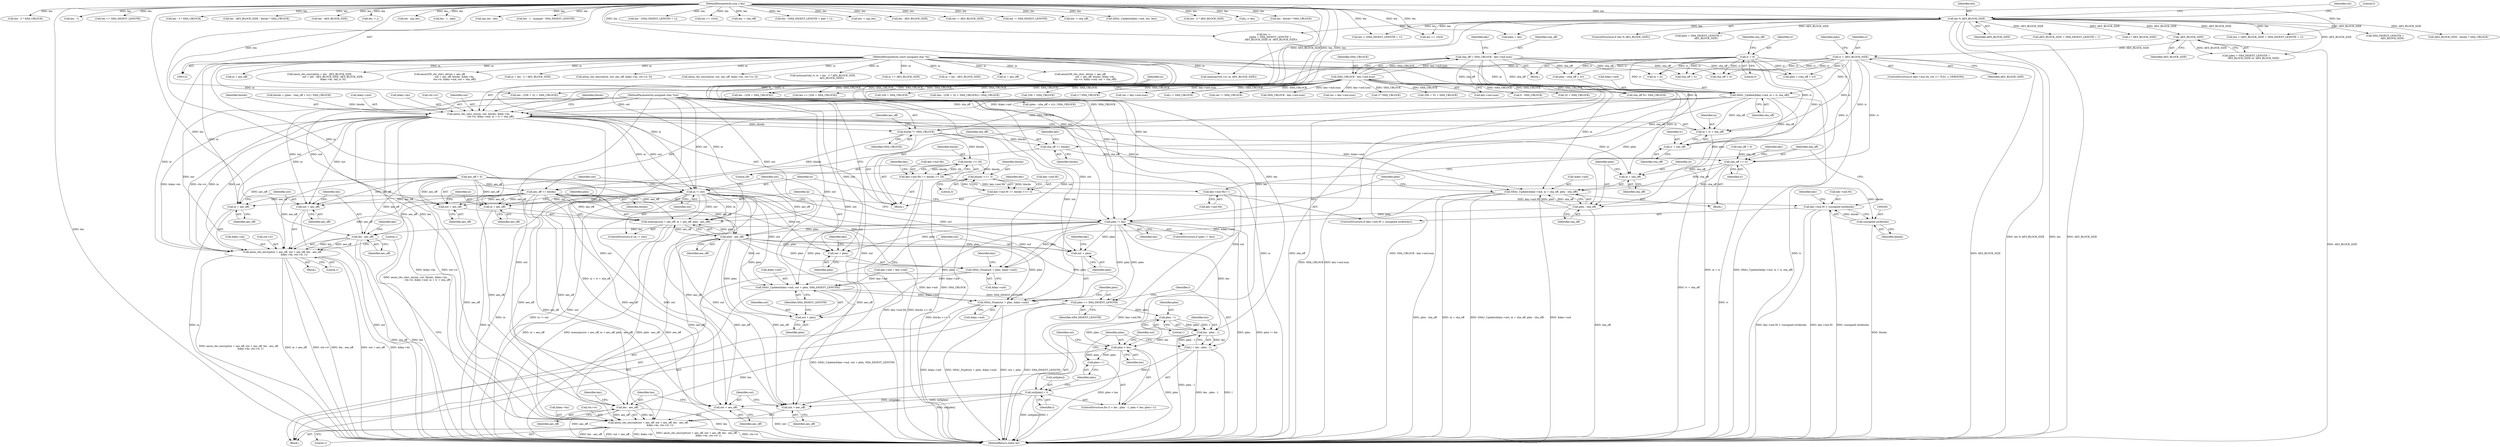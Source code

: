 digraph "0_openssl_68595c0c2886e7942a14f98c17a55a88afb6c292@API" {
"1000228" [label="(Call,SHA1_Update(&key->md, in + iv, sha_off))"];
"1000125" [label="(MethodParameterIn,const unsigned char *in)"];
"1000141" [label="(Call,iv = 0)"];
"1000208" [label="(Call,iv = AES_BLOCK_SIZE)"];
"1000195" [label="(Call,-AES_BLOCK_SIZE)"];
"1000168" [label="(Call,len % AES_BLOCK_SIZE)"];
"1000126" [label="(MethodParameterIn,size_t len)"];
"1000153" [label="(Call,sha_off = SHA_CBLOCK - key->md.num)"];
"1000155" [label="(Call,SHA_CBLOCK - key->md.num)"];
"1000237" [label="(Call,aesni_cbc_sha1_enc(in, out, blocks, &key->ks,\n                               ctx->iv, &key->md, in + iv + sha_off))"];
"1000257" [label="(Call,blocks *= SHA_CBLOCK)"];
"1000260" [label="(Call,aes_off += blocks)"];
"1000328" [label="(Call,memcpy(out + aes_off, in + aes_off, plen - aes_off))"];
"1000329" [label="(Call,out + aes_off)"];
"1000332" [label="(Call,in + aes_off)"];
"1000335" [label="(Call,plen - aes_off)"];
"1000338" [label="(Call,SHA1_Final(out + plen, &key->md))"];
"1000353" [label="(Call,SHA1_Update(&key->md, out + plen, SHA_DIGEST_LENGTH))"];
"1000362" [label="(Call,SHA1_Final(out + plen, &key->md))"];
"1000370" [label="(Call,plen += SHA_DIGEST_LENGTH)"];
"1000378" [label="(Call,plen - 1)"];
"1000376" [label="(Call,len - plen - 1)"];
"1000374" [label="(Call,l = len - plen - 1)"];
"1000386" [label="(Call,out[plen] = l)"];
"1000391" [label="(Call,aesni_cbc_encrypt(out + aes_off, out + aes_off, len - aes_off,\n                              &key->ks, ctx->iv, 1))"];
"1000392" [label="(Call,out + aes_off)"];
"1000395" [label="(Call,out + aes_off)"];
"1000381" [label="(Call,plen < len)"];
"1000384" [label="(Call,plen++)"];
"1000398" [label="(Call,len - aes_off)"];
"1000339" [label="(Call,out + plen)"];
"1000358" [label="(Call,out + plen)"];
"1000363" [label="(Call,out + plen)"];
"1000411" [label="(Call,aesni_cbc_encrypt(in + aes_off, out + aes_off, len - aes_off,\n                              &key->ks, ctx->iv, 1))"];
"1000412" [label="(Call,in + aes_off)"];
"1000415" [label="(Call,out + aes_off)"];
"1000418" [label="(Call,len - aes_off)"];
"1000263" [label="(Call,sha_off += blocks)"];
"1000305" [label="(Call,sha_off += iv)"];
"1000308" [label="(Call,SHA1_Update(&key->md, in + sha_off, plen - sha_off))"];
"1000313" [label="(Call,in + sha_off)"];
"1000316" [label="(Call,plen - sha_off)"];
"1000320" [label="(Call,plen != len)"];
"1000272" [label="(Call,blocks >> 29)"];
"1000266" [label="(Call,key->md.Nh += blocks >> 29)"];
"1000294" [label="(Call,key->md.Nh++)"];
"1000281" [label="(Call,blocks <<= 3)"];
"1000275" [label="(Call,key->md.Nl += blocks <<= 3)"];
"1000285" [label="(Call,key->md.Nl < (unsigned int)blocks)"];
"1000291" [label="(Call,(unsigned int)blocks)"];
"1000325" [label="(Call,in != out)"];
"1000252" [label="(Call,in + iv + sha_off)"];
"1000254" [label="(Call,iv + sha_off)"];
"1001861" [label="(Call,len - 2 * SHA_CBLOCK)"];
"1001017" [label="(Call,res != SHA_CBLOCK)"];
"1000423" [label="(Identifier,key)"];
"1000263" [label="(Call,sha_off += blocks)"];
"1000274" [label="(Literal,29)"];
"1000156" [label="(Identifier,SHA_CBLOCK)"];
"1000245" [label="(Call,ctx->iv)"];
"1000272" [label="(Call,blocks >> 29)"];
"1000371" [label="(Identifier,plen)"];
"1001894" [label="(Call,in + aes_off)"];
"1000707" [label="(Call,len - (256 + 32 + SHA_CBLOCK))"];
"1000604" [label="(Call,len - 1)"];
"1000392" [label="(Call,out + aes_off)"];
"1000378" [label="(Call,plen - 1)"];
"1000393" [label="(Identifier,out)"];
"1000257" [label="(Call,blocks *= SHA_CBLOCK)"];
"1000320" [label="(Call,plen != len)"];
"1000384" [label="(Call,plen++)"];
"1000213" [label="(Call,plen > (sha_off + iv))"];
"1001520" [label="(Call,len += SHA_DIGEST_LENGTH)"];
"1000498" [label="(Call,len < (AES_BLOCK_SIZE + SHA_DIGEST_LENGTH + 1))"];
"1000360" [label="(Identifier,plen)"];
"1000266" [label="(Call,key->md.Nh += blocks >> 29)"];
"1000394" [label="(Identifier,aes_off)"];
"1000297" [label="(Identifier,key)"];
"1000830" [label="(Call,SHA_CBLOCK - key->md.num)"];
"1001851" [label="(Call,len - 3 * SHA_CBLOCK)"];
"1000192" [label="(Call,SHA_DIGEST_LENGTH +\n                   AES_BLOCK_SIZE)"];
"1000125" [label="(MethodParameterIn,const unsigned char *in)"];
"1000229" [label="(Call,&key->md)"];
"1000577" [label="(Call,aesni_cbc_encrypt(in + len - AES_BLOCK_SIZE,\n                                  out + len - AES_BLOCK_SIZE, AES_BLOCK_SIZE,\n                                  &key->ks, tail_iv, 0))"];
"1000291" [label="(Call,(unsigned int)blocks)"];
"1000143" [label="(Literal,0)"];
"1000377" [label="(Identifier,len)"];
"1000275" [label="(Call,key->md.Nl += blocks <<= 3)"];
"1000281" [label="(Call,blocks <<= 3)"];
"1000717" [label="(Call,len - AES_BLOCK_SIZE - blocks * SHA_CBLOCK)"];
"1000154" [label="(Identifier,sha_off)"];
"1000254" [label="(Call,iv + sha_off)"];
"1000196" [label="(Identifier,AES_BLOCK_SIZE)"];
"1000391" [label="(Call,aesni_cbc_encrypt(out + aes_off, out + aes_off, len - aes_off,\n                              &key->ks, ctx->iv, 1))"];
"1000390" [label="(Identifier,l)"];
"1000396" [label="(Identifier,out)"];
"1000398" [label="(Call,len - aes_off)"];
"1000239" [label="(Identifier,out)"];
"1001970" [label="(Literal,1)"];
"1000282" [label="(Identifier,blocks)"];
"1000410" [label="(Block,)"];
"1000419" [label="(Identifier,len)"];
"1000366" [label="(Call,&key->md)"];
"1000278" [label="(Identifier,key)"];
"1000172" [label="(Literal,0)"];
"1000344" [label="(Identifier,key)"];
"1001523" [label="(Call,res = key->md.num)"];
"1000327" [label="(Identifier,out)"];
"1000380" [label="(Literal,1)"];
"1001853" [label="(Call,3 * SHA_CBLOCK)"];
"1000228" [label="(Call,SHA1_Update(&key->md, in + iv, sha_off))"];
"1001893" [label="(Call,aesni256_cbc_sha1_dec(in + aes_off,\n                                      out + aes_off, blocks, &key->ks,\n                                      ctx->iv, &key->md, out + sha_off))"];
"1000306" [label="(Identifier,sha_off)"];
"1000580" [label="(Call,len - AES_BLOCK_SIZE)"];
"1000361" [label="(Identifier,SHA_DIGEST_LENGTH)"];
"1000293" [label="(Identifier,blocks)"];
"1000847" [label="(Call,len -= j)"];
"1000820" [label="(Call,len - (256 + SHA_CBLOCK))"];
"1000374" [label="(Call,l = len - plen - 1)"];
"1000382" [label="(Identifier,plen)"];
"1000340" [label="(Identifier,out)"];
"1000373" [label="(ControlStructure,for (l = len - plen - 1; plen < len; plen++))"];
"1000288" [label="(Identifier,key)"];
"1000261" [label="(Identifier,aes_off)"];
"1001561" [label="(Call,len - inp_len)"];
"1001787" [label="(Call,len - 1 - pad)"];
"1000142" [label="(Identifier,iv)"];
"1000127" [label="(Block,)"];
"1000294" [label="(Call,key->md.Nh++)"];
"1000177" [label="(Block,)"];
"1000328" [label="(Call,memcpy(out + aes_off, in + aes_off, plen - aes_off))"];
"1000376" [label="(Call,len - plen - 1)"];
"1000811" [label="(Call,len >= (256 + SHA_CBLOCK))"];
"1000719" [label="(Call,AES_BLOCK_SIZE - blocks * SHA_CBLOCK)"];
"1000286" [label="(Call,key->md.Nl)"];
"1000170" [label="(Identifier,AES_BLOCK_SIZE)"];
"1000339" [label="(Call,out + plen)"];
"1000236" [label="(Identifier,sha_off)"];
"1000660" [label="(Call,inp_len - len)"];
"1001637" [label="(Call,len - 1 - maxpad - SHA_DIGEST_LENGTH)"];
"1000418" [label="(Call,len - aes_off)"];
"1000309" [label="(Call,&key->md)"];
"1000283" [label="(Literal,3)"];
"1000167" [label="(ControlStructure,if (len % AES_BLOCK_SIZE))"];
"1000329" [label="(Call,out + aes_off)"];
"1000709" [label="(Call,256 + 32 + SHA_CBLOCK)"];
"1000364" [label="(Identifier,out)"];
"1000318" [label="(Identifier,sha_off)"];
"1000412" [label="(Call,in + aes_off)"];
"1000569" [label="(Call,in + len - 2 * AES_BLOCK_SIZE)"];
"1000149" [label="(Call,aes_off = 0)"];
"1000363" [label="(Call,out + plen)"];
"1000417" [label="(Identifier,aes_off)"];
"1000323" [label="(Block,)"];
"1000260" [label="(Call,aes_off += blocks)"];
"1000164" [label="(Identifier,key)"];
"1000411" [label="(Call,aesni_cbc_encrypt(in + aes_off, out + aes_off, len - aes_off,\n                              &key->ks, ctx->iv, 1))"];
"1000190" [label="(Call,plen + SHA_DIGEST_LENGTH +\n                   AES_BLOCK_SIZE)"];
"1000182" [label="(Call,plen = len)"];
"1000381" [label="(Call,plen < len)"];
"1000141" [label="(Call,iv = 0)"];
"1000346" [label="(Call,key->md = key->tail)"];
"1000385" [label="(Identifier,plen)"];
"1000359" [label="(Identifier,out)"];
"1000233" [label="(Call,in + iv)"];
"1000399" [label="(Identifier,len)"];
"1000284" [label="(ControlStructure,if (key->md.Nl < (unsigned int)blocks))"];
"1000375" [label="(Identifier,l)"];
"1000313" [label="(Call,in + sha_off)"];
"1000126" [label="(MethodParameterIn,size_t len)"];
"1000259" [label="(Identifier,SHA_CBLOCK)"];
"1000221" [label="(Call,plen - (sha_off + iv))"];
"1000332" [label="(Call,in + aes_off)"];
"1000237" [label="(Call,aesni_cbc_sha1_enc(in, out, blocks, &key->ks,\n                               ctx->iv, &key->md, in + iv + sha_off))"];
"1000267" [label="(Call,key->md.Nh)"];
"1000421" [label="(Call,&key->ks)"];
"1000333" [label="(Identifier,in)"];
"1000342" [label="(Call,&key->md)"];
"1000307" [label="(Identifier,iv)"];
"1000387" [label="(Call,out[plen])"];
"1001845" [label="(Call,sha_off %= SHA_CBLOCK)"];
"1001971" [label="(MethodReturn,static int)"];
"1001874" [label="(Call,aesni_cbc_encrypt(in, out, aes_off, &key->ks, ctx->iv, 0))"];
"1000240" [label="(Identifier,blocks)"];
"1000354" [label="(Call,&key->md)"];
"1000507" [label="(Call,memcpy(ctx->iv, in, AES_BLOCK_SIZE))"];
"1000157" [label="(Call,key->md.num)"];
"1000324" [label="(ControlStructure,if (in != out))"];
"1000401" [label="(Call,&key->ks)"];
"1000403" [label="(Identifier,key)"];
"1000295" [label="(Call,key->md.Nh)"];
"1000370" [label="(Call,plen += SHA_DIGEST_LENGTH)"];
"1000302" [label="(Call,sha_off = 0)"];
"1000311" [label="(Identifier,key)"];
"1000187" [label="(Call,len !=\n                 ((plen + SHA_DIGEST_LENGTH +\n                   AES_BLOCK_SIZE) & -AES_BLOCK_SIZE))"];
"1000215" [label="(Call,sha_off + iv)"];
"1000413" [label="(Identifier,in)"];
"1000609" [label="(Call,len - (SHA_DIGEST_LENGTH + 1))"];
"1000315" [label="(Identifier,sha_off)"];
"1000317" [label="(Identifier,plen)"];
"1000825" [label="(Call,0 - SHA_CBLOCK)"];
"1000711" [label="(Call,32 + SHA_CBLOCK)"];
"1000395" [label="(Call,out + aes_off)"];
"1000169" [label="(Identifier,len)"];
"1000189" [label="(Call,(plen + SHA_DIGEST_LENGTH +\n                   AES_BLOCK_SIZE) & -AES_BLOCK_SIZE)"];
"1000558" [label="(Call,len >= 1024)"];
"1000209" [label="(Identifier,iv)"];
"1000256" [label="(Identifier,sha_off)"];
"1001923" [label="(Call,len -= sha_off)"];
"1000168" [label="(Call,len % AES_BLOCK_SIZE)"];
"1000648" [label="(Call,len - (SHA_DIGEST_LENGTH + pad + 1))"];
"1000358" [label="(Call,out + plen)"];
"1000200" [label="(ControlStructure,if (key->aux.tls_ver >= TLS1_1_VERSION))"];
"1000314" [label="(Identifier,in)"];
"1000264" [label="(Identifier,sha_off)"];
"1001628" [label="(Call,len -= inp_len)"];
"1000330" [label="(Identifier,out)"];
"1000338" [label="(Call,SHA1_Final(out + plen, &key->md))"];
"1000348" [label="(Identifier,key)"];
"1000729" [label="(Call,aesni_cbc_encrypt(in, out, aes_off, &key->ks, ctx->iv, 0))"];
"1000585" [label="(Call,len - AES_BLOCK_SIZE)"];
"1000322" [label="(Identifier,len)"];
"1000567" [label="(Call,memcpy(tail_iv, in + len - 2 * AES_BLOCK_SIZE,\n                       AES_BLOCK_SIZE))"];
"1000822" [label="(Call,256 + SHA_CBLOCK)"];
"1000519" [label="(Call,len -= AES_BLOCK_SIZE)"];
"1000807" [label="(Call,len -= SHA_DIGEST_LENGTH)"];
"1000195" [label="(Call,-AES_BLOCK_SIZE)"];
"1000778" [label="(Call,len -= sha_off)"];
"1000220" [label="(Call,(plen - (sha_off + iv)) / SHA_CBLOCK)"];
"1000153" [label="(Call,sha_off = SHA_CBLOCK - key->md.num)"];
"1000218" [label="(Call,blocks = (plen - (sha_off + iv)) / SHA_CBLOCK)"];
"1000325" [label="(Call,in != out)"];
"1000223" [label="(Call,sha_off + iv)"];
"1000420" [label="(Identifier,aes_off)"];
"1000253" [label="(Identifier,in)"];
"1001962" [label="(Call,SHA1_Update(&key->md, out, len))"];
"1000513" [label="(Call,in += AES_BLOCK_SIZE)"];
"1000578" [label="(Call,in + len - AES_BLOCK_SIZE)"];
"1000524" [label="(Call,len < (SHA_DIGEST_LENGTH + 1))"];
"1000124" [label="(MethodParameterIn,unsigned char *out)"];
"1000388" [label="(Identifier,out)"];
"1000248" [label="(Call,&key->md)"];
"1000397" [label="(Identifier,aes_off)"];
"1000269" [label="(Identifier,key)"];
"1000273" [label="(Identifier,blocks)"];
"1000146" [label="(Identifier,sha_off)"];
"1000749" [label="(Call,in + aes_off)"];
"1000331" [label="(Identifier,aes_off)"];
"1000706" [label="(Call,(len - (256 + 32 + SHA_CBLOCK)) / SHA_CBLOCK)"];
"1000386" [label="(Call,out[plen] = l)"];
"1000175" [label="(Identifier,ctx)"];
"1000365" [label="(Identifier,plen)"];
"1000265" [label="(Identifier,blocks)"];
"1000326" [label="(Identifier,in)"];
"1000155" [label="(Call,SHA_CBLOCK - key->md.num)"];
"1000415" [label="(Call,out + aes_off)"];
"1000813" [label="(Call,256 + SHA_CBLOCK)"];
"1000425" [label="(Call,ctx->iv)"];
"1000416" [label="(Identifier,out)"];
"1000500" [label="(Call,AES_BLOCK_SIZE + SHA_DIGEST_LENGTH + 1)"];
"1000214" [label="(Identifier,plen)"];
"1000334" [label="(Identifier,aes_off)"];
"1001835" [label="(Call,len >= 1024)"];
"1000383" [label="(Identifier,len)"];
"1000262" [label="(Identifier,blocks)"];
"1000571" [label="(Call,len - 2 * AES_BLOCK_SIZE)"];
"1000210" [label="(Identifier,AES_BLOCK_SIZE)"];
"1001863" [label="(Call,2 * SHA_CBLOCK)"];
"1000962" [label="(Call,j < len)"];
"1000258" [label="(Identifier,blocks)"];
"1000748" [label="(Call,aesni256_cbc_sha1_dec(in + aes_off,\n                                      out + aes_off, blocks, &key->ks,\n                                      ctx->iv, &key->md, out + sha_off))"];
"1000305" [label="(Call,sha_off += iv)"];
"1000372" [label="(Identifier,SHA_DIGEST_LENGTH)"];
"1000341" [label="(Identifier,plen)"];
"1000241" [label="(Call,&key->ks)"];
"1001869" [label="(Call,len - blocks * SHA_CBLOCK)"];
"1000208" [label="(Call,iv = AES_BLOCK_SIZE)"];
"1000952" [label="(Call,res = key->md.num)"];
"1000428" [label="(Literal,1)"];
"1000238" [label="(Identifier,in)"];
"1001143" [label="(Call,i < SHA_CBLOCK)"];
"1000227" [label="(Block,)"];
"1000308" [label="(Call,SHA1_Update(&key->md, in + sha_off, plen - sha_off))"];
"1000573" [label="(Call,2 * AES_BLOCK_SIZE)"];
"1000335" [label="(Call,plen - aes_off)"];
"1000337" [label="(Identifier,aes_off)"];
"1000379" [label="(Identifier,plen)"];
"1000408" [label="(Literal,1)"];
"1000400" [label="(Identifier,aes_off)"];
"1000414" [label="(Identifier,aes_off)"];
"1000316" [label="(Call,plen - sha_off)"];
"1000321" [label="(Identifier,plen)"];
"1000252" [label="(Call,in + iv + sha_off)"];
"1000319" [label="(ControlStructure,if (plen != len))"];
"1000285" [label="(Call,key->md.Nl < (unsigned int)blocks)"];
"1000336" [label="(Identifier,plen)"];
"1000353" [label="(Call,SHA1_Update(&key->md, out + plen, SHA_DIGEST_LENGTH))"];
"1000276" [label="(Call,key->md.Nl)"];
"1000362" [label="(Call,SHA1_Final(out + plen, &key->md))"];
"1000368" [label="(Identifier,key)"];
"1000255" [label="(Identifier,iv)"];
"1000405" [label="(Call,ctx->iv)"];
"1000228" -> "1000227"  [label="AST: "];
"1000228" -> "1000236"  [label="CFG: "];
"1000229" -> "1000228"  [label="AST: "];
"1000233" -> "1000228"  [label="AST: "];
"1000236" -> "1000228"  [label="AST: "];
"1000238" -> "1000228"  [label="CFG: "];
"1000228" -> "1001971"  [label="DDG: in + iv"];
"1000228" -> "1001971"  [label="DDG: SHA1_Update(&key->md, in + iv, sha_off)"];
"1000125" -> "1000228"  [label="DDG: in"];
"1000141" -> "1000228"  [label="DDG: iv"];
"1000208" -> "1000228"  [label="DDG: iv"];
"1000153" -> "1000228"  [label="DDG: sha_off"];
"1000228" -> "1000237"  [label="DDG: &key->md"];
"1000228" -> "1000237"  [label="DDG: sha_off"];
"1000228" -> "1000252"  [label="DDG: sha_off"];
"1000228" -> "1000254"  [label="DDG: sha_off"];
"1000228" -> "1000263"  [label="DDG: sha_off"];
"1000125" -> "1000122"  [label="AST: "];
"1000125" -> "1001971"  [label="DDG: in"];
"1000125" -> "1000233"  [label="DDG: in"];
"1000125" -> "1000237"  [label="DDG: in"];
"1000125" -> "1000252"  [label="DDG: in"];
"1000125" -> "1000308"  [label="DDG: in"];
"1000125" -> "1000313"  [label="DDG: in"];
"1000125" -> "1000325"  [label="DDG: in"];
"1000125" -> "1000328"  [label="DDG: in"];
"1000125" -> "1000332"  [label="DDG: in"];
"1000125" -> "1000411"  [label="DDG: in"];
"1000125" -> "1000412"  [label="DDG: in"];
"1000125" -> "1000507"  [label="DDG: in"];
"1000125" -> "1000513"  [label="DDG: in"];
"1000125" -> "1000567"  [label="DDG: in"];
"1000125" -> "1000569"  [label="DDG: in"];
"1000125" -> "1000577"  [label="DDG: in"];
"1000125" -> "1000578"  [label="DDG: in"];
"1000125" -> "1000729"  [label="DDG: in"];
"1000125" -> "1000748"  [label="DDG: in"];
"1000125" -> "1000749"  [label="DDG: in"];
"1000125" -> "1001874"  [label="DDG: in"];
"1000125" -> "1001893"  [label="DDG: in"];
"1000125" -> "1001894"  [label="DDG: in"];
"1000141" -> "1000127"  [label="AST: "];
"1000141" -> "1000143"  [label="CFG: "];
"1000142" -> "1000141"  [label="AST: "];
"1000143" -> "1000141"  [label="AST: "];
"1000146" -> "1000141"  [label="CFG: "];
"1000141" -> "1001971"  [label="DDG: iv"];
"1000141" -> "1000213"  [label="DDG: iv"];
"1000141" -> "1000215"  [label="DDG: iv"];
"1000141" -> "1000221"  [label="DDG: iv"];
"1000141" -> "1000223"  [label="DDG: iv"];
"1000141" -> "1000233"  [label="DDG: iv"];
"1000141" -> "1000237"  [label="DDG: iv"];
"1000141" -> "1000252"  [label="DDG: iv"];
"1000141" -> "1000254"  [label="DDG: iv"];
"1000141" -> "1000305"  [label="DDG: iv"];
"1000208" -> "1000200"  [label="AST: "];
"1000208" -> "1000210"  [label="CFG: "];
"1000209" -> "1000208"  [label="AST: "];
"1000210" -> "1000208"  [label="AST: "];
"1000214" -> "1000208"  [label="CFG: "];
"1000208" -> "1001971"  [label="DDG: AES_BLOCK_SIZE"];
"1000195" -> "1000208"  [label="DDG: AES_BLOCK_SIZE"];
"1000208" -> "1000213"  [label="DDG: iv"];
"1000208" -> "1000215"  [label="DDG: iv"];
"1000208" -> "1000221"  [label="DDG: iv"];
"1000208" -> "1000223"  [label="DDG: iv"];
"1000208" -> "1000233"  [label="DDG: iv"];
"1000208" -> "1000237"  [label="DDG: iv"];
"1000208" -> "1000252"  [label="DDG: iv"];
"1000208" -> "1000254"  [label="DDG: iv"];
"1000208" -> "1000305"  [label="DDG: iv"];
"1000195" -> "1000189"  [label="AST: "];
"1000195" -> "1000196"  [label="CFG: "];
"1000196" -> "1000195"  [label="AST: "];
"1000189" -> "1000195"  [label="CFG: "];
"1000195" -> "1001971"  [label="DDG: AES_BLOCK_SIZE"];
"1000195" -> "1000189"  [label="DDG: AES_BLOCK_SIZE"];
"1000168" -> "1000195"  [label="DDG: AES_BLOCK_SIZE"];
"1000168" -> "1000167"  [label="AST: "];
"1000168" -> "1000170"  [label="CFG: "];
"1000169" -> "1000168"  [label="AST: "];
"1000170" -> "1000168"  [label="AST: "];
"1000172" -> "1000168"  [label="CFG: "];
"1000175" -> "1000168"  [label="CFG: "];
"1000168" -> "1001971"  [label="DDG: len % AES_BLOCK_SIZE"];
"1000168" -> "1001971"  [label="DDG: len"];
"1000168" -> "1001971"  [label="DDG: AES_BLOCK_SIZE"];
"1000126" -> "1000168"  [label="DDG: len"];
"1000168" -> "1000182"  [label="DDG: len"];
"1000168" -> "1000187"  [label="DDG: len"];
"1000168" -> "1000189"  [label="DDG: AES_BLOCK_SIZE"];
"1000168" -> "1000190"  [label="DDG: AES_BLOCK_SIZE"];
"1000168" -> "1000192"  [label="DDG: AES_BLOCK_SIZE"];
"1000168" -> "1000320"  [label="DDG: len"];
"1000168" -> "1000498"  [label="DDG: len"];
"1000168" -> "1000498"  [label="DDG: AES_BLOCK_SIZE"];
"1000168" -> "1000500"  [label="DDG: AES_BLOCK_SIZE"];
"1000168" -> "1000507"  [label="DDG: AES_BLOCK_SIZE"];
"1000168" -> "1000524"  [label="DDG: len"];
"1000168" -> "1000573"  [label="DDG: AES_BLOCK_SIZE"];
"1000168" -> "1000719"  [label="DDG: AES_BLOCK_SIZE"];
"1000168" -> "1001835"  [label="DDG: len"];
"1000126" -> "1000122"  [label="AST: "];
"1000126" -> "1001971"  [label="DDG: len"];
"1000126" -> "1000182"  [label="DDG: len"];
"1000126" -> "1000187"  [label="DDG: len"];
"1000126" -> "1000320"  [label="DDG: len"];
"1000126" -> "1000376"  [label="DDG: len"];
"1000126" -> "1000381"  [label="DDG: len"];
"1000126" -> "1000398"  [label="DDG: len"];
"1000126" -> "1000418"  [label="DDG: len"];
"1000126" -> "1000498"  [label="DDG: len"];
"1000126" -> "1000519"  [label="DDG: len"];
"1000126" -> "1000524"  [label="DDG: len"];
"1000126" -> "1000558"  [label="DDG: len"];
"1000126" -> "1000571"  [label="DDG: len"];
"1000126" -> "1000580"  [label="DDG: len"];
"1000126" -> "1000585"  [label="DDG: len"];
"1000126" -> "1000604"  [label="DDG: len"];
"1000126" -> "1000609"  [label="DDG: len"];
"1000126" -> "1000648"  [label="DDG: len"];
"1000126" -> "1000660"  [label="DDG: len"];
"1000126" -> "1000707"  [label="DDG: len"];
"1000126" -> "1000717"  [label="DDG: len"];
"1000126" -> "1000778"  [label="DDG: len"];
"1000126" -> "1000807"  [label="DDG: len"];
"1000126" -> "1000811"  [label="DDG: len"];
"1000126" -> "1000820"  [label="DDG: len"];
"1000126" -> "1000847"  [label="DDG: len"];
"1000126" -> "1000962"  [label="DDG: len"];
"1000126" -> "1001520"  [label="DDG: len"];
"1000126" -> "1001561"  [label="DDG: len"];
"1000126" -> "1001628"  [label="DDG: len"];
"1000126" -> "1001637"  [label="DDG: len"];
"1000126" -> "1001787"  [label="DDG: len"];
"1000126" -> "1001835"  [label="DDG: len"];
"1000126" -> "1001851"  [label="DDG: len"];
"1000126" -> "1001861"  [label="DDG: len"];
"1000126" -> "1001869"  [label="DDG: len"];
"1000126" -> "1001923"  [label="DDG: len"];
"1000126" -> "1001962"  [label="DDG: len"];
"1000153" -> "1000127"  [label="AST: "];
"1000153" -> "1000155"  [label="CFG: "];
"1000154" -> "1000153"  [label="AST: "];
"1000155" -> "1000153"  [label="AST: "];
"1000164" -> "1000153"  [label="CFG: "];
"1000153" -> "1001971"  [label="DDG: SHA_CBLOCK - key->md.num"];
"1000153" -> "1001971"  [label="DDG: sha_off"];
"1000155" -> "1000153"  [label="DDG: SHA_CBLOCK"];
"1000155" -> "1000153"  [label="DDG: key->md.num"];
"1000153" -> "1000213"  [label="DDG: sha_off"];
"1000153" -> "1000215"  [label="DDG: sha_off"];
"1000153" -> "1000221"  [label="DDG: sha_off"];
"1000153" -> "1000223"  [label="DDG: sha_off"];
"1000153" -> "1001845"  [label="DDG: sha_off"];
"1000155" -> "1000157"  [label="CFG: "];
"1000156" -> "1000155"  [label="AST: "];
"1000157" -> "1000155"  [label="AST: "];
"1000155" -> "1001971"  [label="DDG: key->md.num"];
"1000155" -> "1001971"  [label="DDG: SHA_CBLOCK"];
"1000155" -> "1000220"  [label="DDG: SHA_CBLOCK"];
"1000155" -> "1000257"  [label="DDG: SHA_CBLOCK"];
"1000155" -> "1000707"  [label="DDG: SHA_CBLOCK"];
"1000155" -> "1000709"  [label="DDG: SHA_CBLOCK"];
"1000155" -> "1000711"  [label="DDG: SHA_CBLOCK"];
"1000155" -> "1000706"  [label="DDG: SHA_CBLOCK"];
"1000155" -> "1000811"  [label="DDG: SHA_CBLOCK"];
"1000155" -> "1000813"  [label="DDG: SHA_CBLOCK"];
"1000155" -> "1000820"  [label="DDG: SHA_CBLOCK"];
"1000155" -> "1000822"  [label="DDG: SHA_CBLOCK"];
"1000155" -> "1000825"  [label="DDG: SHA_CBLOCK"];
"1000155" -> "1000830"  [label="DDG: key->md.num"];
"1000155" -> "1000952"  [label="DDG: key->md.num"];
"1000155" -> "1001017"  [label="DDG: SHA_CBLOCK"];
"1000155" -> "1001143"  [label="DDG: SHA_CBLOCK"];
"1000155" -> "1001523"  [label="DDG: key->md.num"];
"1000155" -> "1001845"  [label="DDG: SHA_CBLOCK"];
"1000155" -> "1001853"  [label="DDG: SHA_CBLOCK"];
"1000155" -> "1001863"  [label="DDG: SHA_CBLOCK"];
"1000237" -> "1000227"  [label="AST: "];
"1000237" -> "1000252"  [label="CFG: "];
"1000238" -> "1000237"  [label="AST: "];
"1000239" -> "1000237"  [label="AST: "];
"1000240" -> "1000237"  [label="AST: "];
"1000241" -> "1000237"  [label="AST: "];
"1000245" -> "1000237"  [label="AST: "];
"1000248" -> "1000237"  [label="AST: "];
"1000252" -> "1000237"  [label="AST: "];
"1000258" -> "1000237"  [label="CFG: "];
"1000237" -> "1001971"  [label="DDG: aesni_cbc_sha1_enc(in, out, blocks, &key->ks,\n                               ctx->iv, &key->md, in + iv + sha_off)"];
"1000237" -> "1001971"  [label="DDG: in + iv + sha_off"];
"1000124" -> "1000237"  [label="DDG: out"];
"1000218" -> "1000237"  [label="DDG: blocks"];
"1000237" -> "1000257"  [label="DDG: blocks"];
"1000237" -> "1000308"  [label="DDG: &key->md"];
"1000237" -> "1000308"  [label="DDG: in"];
"1000237" -> "1000313"  [label="DDG: in"];
"1000237" -> "1000325"  [label="DDG: in"];
"1000237" -> "1000325"  [label="DDG: out"];
"1000237" -> "1000391"  [label="DDG: &key->ks"];
"1000237" -> "1000391"  [label="DDG: ctx->iv"];
"1000237" -> "1000411"  [label="DDG: in"];
"1000237" -> "1000411"  [label="DDG: out"];
"1000237" -> "1000411"  [label="DDG: &key->ks"];
"1000237" -> "1000411"  [label="DDG: ctx->iv"];
"1000237" -> "1000412"  [label="DDG: in"];
"1000237" -> "1000415"  [label="DDG: out"];
"1000257" -> "1000227"  [label="AST: "];
"1000257" -> "1000259"  [label="CFG: "];
"1000258" -> "1000257"  [label="AST: "];
"1000259" -> "1000257"  [label="AST: "];
"1000261" -> "1000257"  [label="CFG: "];
"1000257" -> "1001971"  [label="DDG: SHA_CBLOCK"];
"1000220" -> "1000257"  [label="DDG: SHA_CBLOCK"];
"1000257" -> "1000260"  [label="DDG: blocks"];
"1000257" -> "1000263"  [label="DDG: blocks"];
"1000257" -> "1000272"  [label="DDG: blocks"];
"1000260" -> "1000227"  [label="AST: "];
"1000260" -> "1000262"  [label="CFG: "];
"1000261" -> "1000260"  [label="AST: "];
"1000262" -> "1000260"  [label="AST: "];
"1000264" -> "1000260"  [label="CFG: "];
"1000149" -> "1000260"  [label="DDG: aes_off"];
"1000260" -> "1000328"  [label="DDG: aes_off"];
"1000260" -> "1000329"  [label="DDG: aes_off"];
"1000260" -> "1000332"  [label="DDG: aes_off"];
"1000260" -> "1000335"  [label="DDG: aes_off"];
"1000260" -> "1000391"  [label="DDG: aes_off"];
"1000260" -> "1000392"  [label="DDG: aes_off"];
"1000260" -> "1000395"  [label="DDG: aes_off"];
"1000260" -> "1000398"  [label="DDG: aes_off"];
"1000260" -> "1000411"  [label="DDG: aes_off"];
"1000260" -> "1000412"  [label="DDG: aes_off"];
"1000260" -> "1000415"  [label="DDG: aes_off"];
"1000260" -> "1000418"  [label="DDG: aes_off"];
"1000328" -> "1000324"  [label="AST: "];
"1000328" -> "1000335"  [label="CFG: "];
"1000329" -> "1000328"  [label="AST: "];
"1000332" -> "1000328"  [label="AST: "];
"1000335" -> "1000328"  [label="AST: "];
"1000340" -> "1000328"  [label="CFG: "];
"1000328" -> "1001971"  [label="DDG: in + aes_off"];
"1000328" -> "1001971"  [label="DDG: memcpy(out + aes_off, in + aes_off, plen - aes_off)"];
"1000328" -> "1001971"  [label="DDG: plen - aes_off"];
"1000325" -> "1000328"  [label="DDG: out"];
"1000325" -> "1000328"  [label="DDG: in"];
"1000124" -> "1000328"  [label="DDG: out"];
"1000149" -> "1000328"  [label="DDG: aes_off"];
"1000335" -> "1000328"  [label="DDG: plen"];
"1000335" -> "1000328"  [label="DDG: aes_off"];
"1000329" -> "1000331"  [label="CFG: "];
"1000330" -> "1000329"  [label="AST: "];
"1000331" -> "1000329"  [label="AST: "];
"1000333" -> "1000329"  [label="CFG: "];
"1000325" -> "1000329"  [label="DDG: out"];
"1000124" -> "1000329"  [label="DDG: out"];
"1000149" -> "1000329"  [label="DDG: aes_off"];
"1000332" -> "1000334"  [label="CFG: "];
"1000333" -> "1000332"  [label="AST: "];
"1000334" -> "1000332"  [label="AST: "];
"1000336" -> "1000332"  [label="CFG: "];
"1000332" -> "1001971"  [label="DDG: in"];
"1000325" -> "1000332"  [label="DDG: in"];
"1000149" -> "1000332"  [label="DDG: aes_off"];
"1000335" -> "1000337"  [label="CFG: "];
"1000336" -> "1000335"  [label="AST: "];
"1000337" -> "1000335"  [label="AST: "];
"1000320" -> "1000335"  [label="DDG: plen"];
"1000149" -> "1000335"  [label="DDG: aes_off"];
"1000335" -> "1000338"  [label="DDG: plen"];
"1000335" -> "1000339"  [label="DDG: plen"];
"1000335" -> "1000353"  [label="DDG: plen"];
"1000335" -> "1000358"  [label="DDG: plen"];
"1000335" -> "1000362"  [label="DDG: plen"];
"1000335" -> "1000363"  [label="DDG: plen"];
"1000335" -> "1000370"  [label="DDG: plen"];
"1000335" -> "1000391"  [label="DDG: aes_off"];
"1000335" -> "1000392"  [label="DDG: aes_off"];
"1000335" -> "1000395"  [label="DDG: aes_off"];
"1000335" -> "1000398"  [label="DDG: aes_off"];
"1000338" -> "1000323"  [label="AST: "];
"1000338" -> "1000342"  [label="CFG: "];
"1000339" -> "1000338"  [label="AST: "];
"1000342" -> "1000338"  [label="AST: "];
"1000348" -> "1000338"  [label="CFG: "];
"1000325" -> "1000338"  [label="DDG: out"];
"1000124" -> "1000338"  [label="DDG: out"];
"1000320" -> "1000338"  [label="DDG: plen"];
"1000308" -> "1000338"  [label="DDG: &key->md"];
"1000338" -> "1000353"  [label="DDG: &key->md"];
"1000353" -> "1000323"  [label="AST: "];
"1000353" -> "1000361"  [label="CFG: "];
"1000354" -> "1000353"  [label="AST: "];
"1000358" -> "1000353"  [label="AST: "];
"1000361" -> "1000353"  [label="AST: "];
"1000364" -> "1000353"  [label="CFG: "];
"1000353" -> "1001971"  [label="DDG: SHA1_Update(&key->md, out + plen, SHA_DIGEST_LENGTH)"];
"1000346" -> "1000353"  [label="DDG: key->md"];
"1000124" -> "1000353"  [label="DDG: out"];
"1000325" -> "1000353"  [label="DDG: out"];
"1000320" -> "1000353"  [label="DDG: plen"];
"1000353" -> "1000362"  [label="DDG: &key->md"];
"1000353" -> "1000370"  [label="DDG: SHA_DIGEST_LENGTH"];
"1000362" -> "1000323"  [label="AST: "];
"1000362" -> "1000366"  [label="CFG: "];
"1000363" -> "1000362"  [label="AST: "];
"1000366" -> "1000362"  [label="AST: "];
"1000371" -> "1000362"  [label="CFG: "];
"1000362" -> "1001971"  [label="DDG: &key->md"];
"1000362" -> "1001971"  [label="DDG: SHA1_Final(out + plen, &key->md)"];
"1000362" -> "1001971"  [label="DDG: out + plen"];
"1000124" -> "1000362"  [label="DDG: out"];
"1000325" -> "1000362"  [label="DDG: out"];
"1000320" -> "1000362"  [label="DDG: plen"];
"1000346" -> "1000362"  [label="DDG: key->md"];
"1000370" -> "1000323"  [label="AST: "];
"1000370" -> "1000372"  [label="CFG: "];
"1000371" -> "1000370"  [label="AST: "];
"1000372" -> "1000370"  [label="AST: "];
"1000375" -> "1000370"  [label="CFG: "];
"1000370" -> "1001971"  [label="DDG: SHA_DIGEST_LENGTH"];
"1000320" -> "1000370"  [label="DDG: plen"];
"1000370" -> "1000378"  [label="DDG: plen"];
"1000378" -> "1000376"  [label="AST: "];
"1000378" -> "1000380"  [label="CFG: "];
"1000379" -> "1000378"  [label="AST: "];
"1000380" -> "1000378"  [label="AST: "];
"1000376" -> "1000378"  [label="CFG: "];
"1000378" -> "1000376"  [label="DDG: plen"];
"1000378" -> "1000376"  [label="DDG: 1"];
"1000378" -> "1000381"  [label="DDG: plen"];
"1000376" -> "1000374"  [label="AST: "];
"1000377" -> "1000376"  [label="AST: "];
"1000374" -> "1000376"  [label="CFG: "];
"1000376" -> "1001971"  [label="DDG: plen - 1"];
"1000376" -> "1000374"  [label="DDG: len"];
"1000376" -> "1000374"  [label="DDG: plen - 1"];
"1000320" -> "1000376"  [label="DDG: len"];
"1000376" -> "1000381"  [label="DDG: len"];
"1000374" -> "1000373"  [label="AST: "];
"1000375" -> "1000374"  [label="AST: "];
"1000382" -> "1000374"  [label="CFG: "];
"1000374" -> "1001971"  [label="DDG: len - plen - 1"];
"1000374" -> "1001971"  [label="DDG: l"];
"1000374" -> "1000386"  [label="DDG: l"];
"1000386" -> "1000373"  [label="AST: "];
"1000386" -> "1000390"  [label="CFG: "];
"1000387" -> "1000386"  [label="AST: "];
"1000390" -> "1000386"  [label="AST: "];
"1000385" -> "1000386"  [label="CFG: "];
"1000386" -> "1001971"  [label="DDG: out[plen]"];
"1000386" -> "1001971"  [label="DDG: l"];
"1000124" -> "1000386"  [label="DDG: out"];
"1000386" -> "1000391"  [label="DDG: out[plen]"];
"1000386" -> "1000392"  [label="DDG: out[plen]"];
"1000386" -> "1000395"  [label="DDG: out[plen]"];
"1000391" -> "1000323"  [label="AST: "];
"1000391" -> "1000408"  [label="CFG: "];
"1000392" -> "1000391"  [label="AST: "];
"1000395" -> "1000391"  [label="AST: "];
"1000398" -> "1000391"  [label="AST: "];
"1000401" -> "1000391"  [label="AST: "];
"1000405" -> "1000391"  [label="AST: "];
"1000408" -> "1000391"  [label="AST: "];
"1001970" -> "1000391"  [label="CFG: "];
"1000391" -> "1001971"  [label="DDG: ctx->iv"];
"1000391" -> "1001971"  [label="DDG: len - aes_off"];
"1000391" -> "1001971"  [label="DDG: out + aes_off"];
"1000391" -> "1001971"  [label="DDG: &key->ks"];
"1000391" -> "1001971"  [label="DDG: aesni_cbc_encrypt(out + aes_off, out + aes_off, len - aes_off,\n                              &key->ks, ctx->iv, 1)"];
"1000124" -> "1000391"  [label="DDG: out"];
"1000325" -> "1000391"  [label="DDG: out"];
"1000149" -> "1000391"  [label="DDG: aes_off"];
"1000398" -> "1000391"  [label="DDG: len"];
"1000398" -> "1000391"  [label="DDG: aes_off"];
"1000392" -> "1000394"  [label="CFG: "];
"1000393" -> "1000392"  [label="AST: "];
"1000394" -> "1000392"  [label="AST: "];
"1000396" -> "1000392"  [label="CFG: "];
"1000124" -> "1000392"  [label="DDG: out"];
"1000325" -> "1000392"  [label="DDG: out"];
"1000149" -> "1000392"  [label="DDG: aes_off"];
"1000395" -> "1000397"  [label="CFG: "];
"1000396" -> "1000395"  [label="AST: "];
"1000397" -> "1000395"  [label="AST: "];
"1000399" -> "1000395"  [label="CFG: "];
"1000395" -> "1001971"  [label="DDG: out"];
"1000124" -> "1000395"  [label="DDG: out"];
"1000325" -> "1000395"  [label="DDG: out"];
"1000149" -> "1000395"  [label="DDG: aes_off"];
"1000381" -> "1000373"  [label="AST: "];
"1000381" -> "1000383"  [label="CFG: "];
"1000382" -> "1000381"  [label="AST: "];
"1000383" -> "1000381"  [label="AST: "];
"1000388" -> "1000381"  [label="CFG: "];
"1000393" -> "1000381"  [label="CFG: "];
"1000381" -> "1001971"  [label="DDG: plen"];
"1000381" -> "1001971"  [label="DDG: plen < len"];
"1000384" -> "1000381"  [label="DDG: plen"];
"1000381" -> "1000384"  [label="DDG: plen"];
"1000381" -> "1000398"  [label="DDG: len"];
"1000384" -> "1000373"  [label="AST: "];
"1000384" -> "1000385"  [label="CFG: "];
"1000385" -> "1000384"  [label="AST: "];
"1000382" -> "1000384"  [label="CFG: "];
"1000398" -> "1000400"  [label="CFG: "];
"1000399" -> "1000398"  [label="AST: "];
"1000400" -> "1000398"  [label="AST: "];
"1000403" -> "1000398"  [label="CFG: "];
"1000398" -> "1001971"  [label="DDG: aes_off"];
"1000398" -> "1001971"  [label="DDG: len"];
"1000149" -> "1000398"  [label="DDG: aes_off"];
"1000339" -> "1000341"  [label="CFG: "];
"1000340" -> "1000339"  [label="AST: "];
"1000341" -> "1000339"  [label="AST: "];
"1000344" -> "1000339"  [label="CFG: "];
"1000325" -> "1000339"  [label="DDG: out"];
"1000124" -> "1000339"  [label="DDG: out"];
"1000320" -> "1000339"  [label="DDG: plen"];
"1000358" -> "1000360"  [label="CFG: "];
"1000359" -> "1000358"  [label="AST: "];
"1000360" -> "1000358"  [label="AST: "];
"1000361" -> "1000358"  [label="CFG: "];
"1000124" -> "1000358"  [label="DDG: out"];
"1000325" -> "1000358"  [label="DDG: out"];
"1000320" -> "1000358"  [label="DDG: plen"];
"1000363" -> "1000365"  [label="CFG: "];
"1000364" -> "1000363"  [label="AST: "];
"1000365" -> "1000363"  [label="AST: "];
"1000368" -> "1000363"  [label="CFG: "];
"1000124" -> "1000363"  [label="DDG: out"];
"1000325" -> "1000363"  [label="DDG: out"];
"1000320" -> "1000363"  [label="DDG: plen"];
"1000411" -> "1000410"  [label="AST: "];
"1000411" -> "1000428"  [label="CFG: "];
"1000412" -> "1000411"  [label="AST: "];
"1000415" -> "1000411"  [label="AST: "];
"1000418" -> "1000411"  [label="AST: "];
"1000421" -> "1000411"  [label="AST: "];
"1000425" -> "1000411"  [label="AST: "];
"1000428" -> "1000411"  [label="AST: "];
"1001970" -> "1000411"  [label="CFG: "];
"1000411" -> "1001971"  [label="DDG: aesni_cbc_encrypt(in + aes_off, out + aes_off, len - aes_off,\n                              &key->ks, ctx->iv, 1)"];
"1000411" -> "1001971"  [label="DDG: in + aes_off"];
"1000411" -> "1001971"  [label="DDG: ctx->iv"];
"1000411" -> "1001971"  [label="DDG: len - aes_off"];
"1000411" -> "1001971"  [label="DDG: out + aes_off"];
"1000411" -> "1001971"  [label="DDG: &key->ks"];
"1000149" -> "1000411"  [label="DDG: aes_off"];
"1000124" -> "1000411"  [label="DDG: out"];
"1000418" -> "1000411"  [label="DDG: len"];
"1000418" -> "1000411"  [label="DDG: aes_off"];
"1000412" -> "1000414"  [label="CFG: "];
"1000413" -> "1000412"  [label="AST: "];
"1000414" -> "1000412"  [label="AST: "];
"1000416" -> "1000412"  [label="CFG: "];
"1000412" -> "1001971"  [label="DDG: in"];
"1000149" -> "1000412"  [label="DDG: aes_off"];
"1000415" -> "1000417"  [label="CFG: "];
"1000416" -> "1000415"  [label="AST: "];
"1000417" -> "1000415"  [label="AST: "];
"1000419" -> "1000415"  [label="CFG: "];
"1000415" -> "1001971"  [label="DDG: out"];
"1000124" -> "1000415"  [label="DDG: out"];
"1000149" -> "1000415"  [label="DDG: aes_off"];
"1000418" -> "1000420"  [label="CFG: "];
"1000419" -> "1000418"  [label="AST: "];
"1000420" -> "1000418"  [label="AST: "];
"1000423" -> "1000418"  [label="CFG: "];
"1000418" -> "1001971"  [label="DDG: aes_off"];
"1000418" -> "1001971"  [label="DDG: len"];
"1000320" -> "1000418"  [label="DDG: len"];
"1000149" -> "1000418"  [label="DDG: aes_off"];
"1000263" -> "1000227"  [label="AST: "];
"1000263" -> "1000265"  [label="CFG: "];
"1000264" -> "1000263"  [label="AST: "];
"1000265" -> "1000263"  [label="AST: "];
"1000269" -> "1000263"  [label="CFG: "];
"1000263" -> "1000305"  [label="DDG: sha_off"];
"1000305" -> "1000177"  [label="AST: "];
"1000305" -> "1000307"  [label="CFG: "];
"1000306" -> "1000305"  [label="AST: "];
"1000307" -> "1000305"  [label="AST: "];
"1000311" -> "1000305"  [label="CFG: "];
"1000305" -> "1001971"  [label="DDG: iv"];
"1000302" -> "1000305"  [label="DDG: sha_off"];
"1000305" -> "1000308"  [label="DDG: sha_off"];
"1000305" -> "1000313"  [label="DDG: sha_off"];
"1000305" -> "1000316"  [label="DDG: sha_off"];
"1000308" -> "1000177"  [label="AST: "];
"1000308" -> "1000316"  [label="CFG: "];
"1000309" -> "1000308"  [label="AST: "];
"1000313" -> "1000308"  [label="AST: "];
"1000316" -> "1000308"  [label="AST: "];
"1000321" -> "1000308"  [label="CFG: "];
"1000308" -> "1001971"  [label="DDG: &key->md"];
"1000308" -> "1001971"  [label="DDG: plen - sha_off"];
"1000308" -> "1001971"  [label="DDG: in + sha_off"];
"1000308" -> "1001971"  [label="DDG: SHA1_Update(&key->md, in + sha_off, plen - sha_off)"];
"1000316" -> "1000308"  [label="DDG: plen"];
"1000316" -> "1000308"  [label="DDG: sha_off"];
"1000313" -> "1000315"  [label="CFG: "];
"1000314" -> "1000313"  [label="AST: "];
"1000315" -> "1000313"  [label="AST: "];
"1000317" -> "1000313"  [label="CFG: "];
"1000316" -> "1000318"  [label="CFG: "];
"1000317" -> "1000316"  [label="AST: "];
"1000318" -> "1000316"  [label="AST: "];
"1000316" -> "1001971"  [label="DDG: sha_off"];
"1000213" -> "1000316"  [label="DDG: plen"];
"1000221" -> "1000316"  [label="DDG: plen"];
"1000316" -> "1000320"  [label="DDG: plen"];
"1000320" -> "1000319"  [label="AST: "];
"1000320" -> "1000322"  [label="CFG: "];
"1000321" -> "1000320"  [label="AST: "];
"1000322" -> "1000320"  [label="AST: "];
"1000326" -> "1000320"  [label="CFG: "];
"1000413" -> "1000320"  [label="CFG: "];
"1000320" -> "1001971"  [label="DDG: plen"];
"1000320" -> "1001971"  [label="DDG: plen != len"];
"1000187" -> "1000320"  [label="DDG: len"];
"1000272" -> "1000266"  [label="AST: "];
"1000272" -> "1000274"  [label="CFG: "];
"1000273" -> "1000272"  [label="AST: "];
"1000274" -> "1000272"  [label="AST: "];
"1000266" -> "1000272"  [label="CFG: "];
"1000272" -> "1000266"  [label="DDG: blocks"];
"1000272" -> "1000266"  [label="DDG: 29"];
"1000272" -> "1000281"  [label="DDG: blocks"];
"1000266" -> "1000227"  [label="AST: "];
"1000267" -> "1000266"  [label="AST: "];
"1000278" -> "1000266"  [label="CFG: "];
"1000266" -> "1001971"  [label="DDG: key->md.Nh"];
"1000266" -> "1001971"  [label="DDG: blocks >> 29"];
"1000266" -> "1000294"  [label="DDG: key->md.Nh"];
"1000294" -> "1000284"  [label="AST: "];
"1000294" -> "1000295"  [label="CFG: "];
"1000295" -> "1000294"  [label="AST: "];
"1000306" -> "1000294"  [label="CFG: "];
"1000294" -> "1001971"  [label="DDG: key->md.Nh"];
"1000281" -> "1000275"  [label="AST: "];
"1000281" -> "1000283"  [label="CFG: "];
"1000282" -> "1000281"  [label="AST: "];
"1000283" -> "1000281"  [label="AST: "];
"1000275" -> "1000281"  [label="CFG: "];
"1000281" -> "1000275"  [label="DDG: blocks"];
"1000281" -> "1000275"  [label="DDG: 3"];
"1000281" -> "1000291"  [label="DDG: blocks"];
"1000275" -> "1000227"  [label="AST: "];
"1000276" -> "1000275"  [label="AST: "];
"1000288" -> "1000275"  [label="CFG: "];
"1000275" -> "1001971"  [label="DDG: blocks <<= 3"];
"1000275" -> "1000285"  [label="DDG: key->md.Nl"];
"1000285" -> "1000284"  [label="AST: "];
"1000285" -> "1000291"  [label="CFG: "];
"1000286" -> "1000285"  [label="AST: "];
"1000291" -> "1000285"  [label="AST: "];
"1000297" -> "1000285"  [label="CFG: "];
"1000306" -> "1000285"  [label="CFG: "];
"1000285" -> "1001971"  [label="DDG: key->md.Nl"];
"1000285" -> "1001971"  [label="DDG: (unsigned int)blocks"];
"1000285" -> "1001971"  [label="DDG: key->md.Nl < (unsigned int)blocks"];
"1000291" -> "1000285"  [label="DDG: blocks"];
"1000291" -> "1000293"  [label="CFG: "];
"1000292" -> "1000291"  [label="AST: "];
"1000293" -> "1000291"  [label="AST: "];
"1000291" -> "1001971"  [label="DDG: blocks"];
"1000325" -> "1000324"  [label="AST: "];
"1000325" -> "1000327"  [label="CFG: "];
"1000326" -> "1000325"  [label="AST: "];
"1000327" -> "1000325"  [label="AST: "];
"1000330" -> "1000325"  [label="CFG: "];
"1000340" -> "1000325"  [label="CFG: "];
"1000325" -> "1001971"  [label="DDG: in"];
"1000325" -> "1001971"  [label="DDG: in != out"];
"1000124" -> "1000325"  [label="DDG: out"];
"1000252" -> "1000254"  [label="CFG: "];
"1000253" -> "1000252"  [label="AST: "];
"1000254" -> "1000252"  [label="AST: "];
"1000252" -> "1001971"  [label="DDG: iv + sha_off"];
"1000254" -> "1000256"  [label="CFG: "];
"1000255" -> "1000254"  [label="AST: "];
"1000256" -> "1000254"  [label="AST: "];
}
